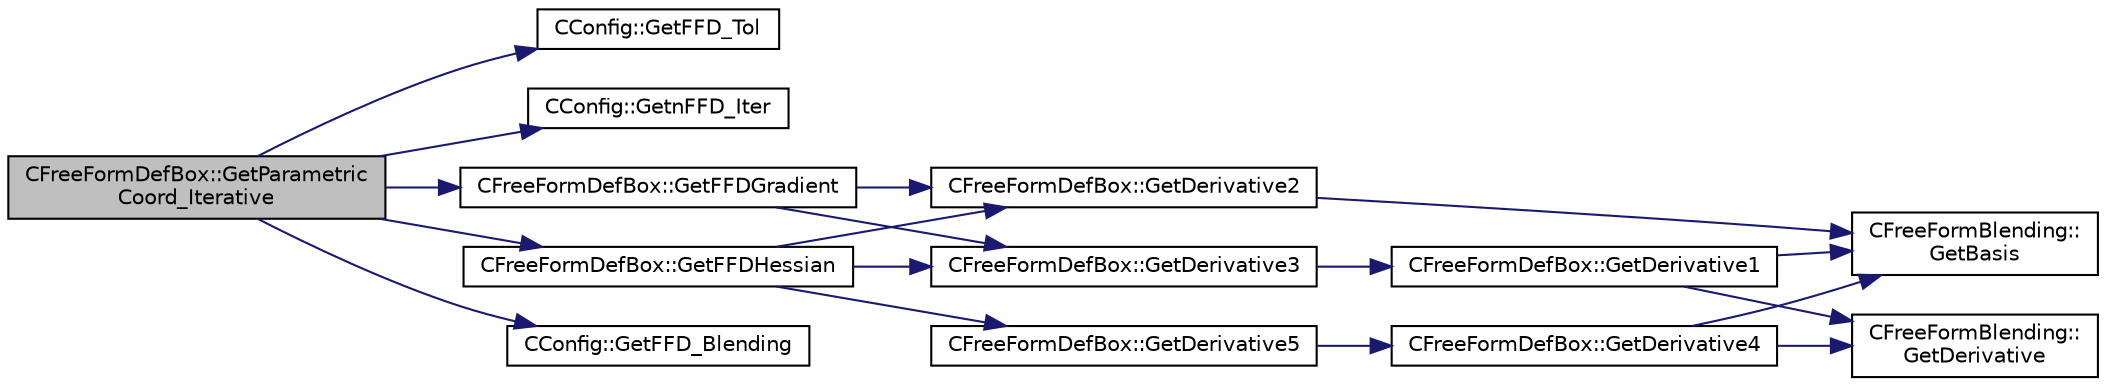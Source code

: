 digraph "CFreeFormDefBox::GetParametricCoord_Iterative"
{
  edge [fontname="Helvetica",fontsize="10",labelfontname="Helvetica",labelfontsize="10"];
  node [fontname="Helvetica",fontsize="10",shape=record];
  rankdir="LR";
  Node506 [label="CFreeFormDefBox::GetParametric\lCoord_Iterative",height=0.2,width=0.4,color="black", fillcolor="grey75", style="filled", fontcolor="black"];
  Node506 -> Node507 [color="midnightblue",fontsize="10",style="solid",fontname="Helvetica"];
  Node507 [label="CConfig::GetFFD_Tol",height=0.2,width=0.4,color="black", fillcolor="white", style="filled",URL="$class_c_config.html#a77f7d4cc52fb43967f5ca2db2995c616",tooltip="Get the tolerance of the point inversion algorithm. "];
  Node506 -> Node508 [color="midnightblue",fontsize="10",style="solid",fontname="Helvetica"];
  Node508 [label="CConfig::GetnFFD_Iter",height=0.2,width=0.4,color="black", fillcolor="white", style="filled",URL="$class_c_config.html#a67a2cdedbaa1d5227251de2b1af94fb5",tooltip="Get the number of iterations to evaluate the parametric coordinates. "];
  Node506 -> Node509 [color="midnightblue",fontsize="10",style="solid",fontname="Helvetica"];
  Node509 [label="CFreeFormDefBox::GetFFDGradient",height=0.2,width=0.4,color="black", fillcolor="white", style="filled",URL="$class_c_free_form_def_box.html#a32ca026873144f96ae0e72b0350dfe18",tooltip="The routine computes the gradient of F(u, v, w) = ||X(u, v, w)-(x, y, z)||^2 evaluated at (u..."];
  Node509 -> Node510 [color="midnightblue",fontsize="10",style="solid",fontname="Helvetica"];
  Node510 [label="CFreeFormDefBox::GetDerivative2",height=0.2,width=0.4,color="black", fillcolor="white", style="filled",URL="$class_c_free_form_def_box.html#addee5362fd8c8988fb919b1d80b2c5f9",tooltip="An auxiliary routine to help us compute the gradient of F(u, v, w) = ||X(u, v, w)-(x, y, z)||^2 = (Sum_ijk^lmn P1_ijk Bi Bj Bk -x)^2+(Sum_ijk^lmn P2_ijk Bi Bj Bk -y)^2+(Sum_ijk^lmn P3_ijk Bi Bj Bk -z)^2 Input: (u, v, w), dim , xyz=(x, y, z), l, m, n E.G.: dim=2 => we use the third coordinate of the control points, and the z-coordinate of xyz (0<=dim<=2) Output: 2* ( (Sum_{i, j, k}^l, m, n P_{ijk}[dim] B_i^l[u] B_j^m[v] B_k^n[w]) - xyz[dim]). "];
  Node510 -> Node511 [color="midnightblue",fontsize="10",style="solid",fontname="Helvetica"];
  Node511 [label="CFreeFormBlending::\lGetBasis",height=0.2,width=0.4,color="black", fillcolor="white", style="filled",URL="$class_c_free_form_blending.html#ac31d71e2b7e31d7c9e377845be61b9c3",tooltip="A pure virtual member. "];
  Node509 -> Node512 [color="midnightblue",fontsize="10",style="solid",fontname="Helvetica"];
  Node512 [label="CFreeFormDefBox::GetDerivative3",height=0.2,width=0.4,color="black", fillcolor="white", style="filled",URL="$class_c_free_form_def_box.html#a5961f75e1dcddea8f42cfd79f3ede13a",tooltip="An auxiliary routine to help us compute the gradient of F(u, v, w) = ||X(u, v, w)-(x, y, z)||^2 = (Sum_ijk^lmn P1_ijk Bi Bj Bk -x)^2+(Sum_ijk^lmn P2_ijk Bi Bj Bk -y)+(Sum_ijk^lmn P3_ijk Bi Bj Bk -z) "];
  Node512 -> Node513 [color="midnightblue",fontsize="10",style="solid",fontname="Helvetica"];
  Node513 [label="CFreeFormDefBox::GetDerivative1",height=0.2,width=0.4,color="black", fillcolor="white", style="filled",URL="$class_c_free_form_def_box.html#aaef410c4157d3f039d097500364779c3",tooltip="An auxiliary routine to help us compute the gradient of F(u, v, w) = ||X(u, v, w)-(x, y, z)||^2 = (Sum_ijk^lmn P1_ijk Bi Bj Bk -x)^2+(Sum_ijk^lmn P2_ijk Bi Bj Bk -y)^2+(Sum_ijk^lmn P3_ijk Bi Bj Bk -z)^2 Input: val_t, val_diff (to identify the index of the Bernstein polynomail we differentiate), the i, j, k , l, m, n E.G.: val_diff=2 => we differentiate w.r.t. w (val_diff=0,1, or 2) Output: d [B_i^l*B_j^m *B_k^n] / d val_diff (val_u, val_v, val_w). "];
  Node513 -> Node514 [color="midnightblue",fontsize="10",style="solid",fontname="Helvetica"];
  Node514 [label="CFreeFormBlending::\lGetDerivative",height=0.2,width=0.4,color="black", fillcolor="white", style="filled",URL="$class_c_free_form_blending.html#ae3882399de59f18384f128cf353def97",tooltip="A pure virtual member. "];
  Node513 -> Node511 [color="midnightblue",fontsize="10",style="solid",fontname="Helvetica"];
  Node506 -> Node515 [color="midnightblue",fontsize="10",style="solid",fontname="Helvetica"];
  Node515 [label="CFreeFormDefBox::GetFFDHessian",height=0.2,width=0.4,color="black", fillcolor="white", style="filled",URL="$class_c_free_form_def_box.html#ae7e30b9f7e4e1d5683fc02c9097cb521",tooltip="The routine that computes the Hessian of F(u, v, w) = ||X(u, v, w)-(x, y, z)||^2 evaluated at (u..."];
  Node515 -> Node512 [color="midnightblue",fontsize="10",style="solid",fontname="Helvetica"];
  Node515 -> Node510 [color="midnightblue",fontsize="10",style="solid",fontname="Helvetica"];
  Node515 -> Node516 [color="midnightblue",fontsize="10",style="solid",fontname="Helvetica"];
  Node516 [label="CFreeFormDefBox::GetDerivative5",height=0.2,width=0.4,color="black", fillcolor="white", style="filled",URL="$class_c_free_form_def_box.html#a74f3d04c16fcbb9ccb3eec420b606748",tooltip="An auxiliary routine to help us compute the Hessian of F(u, v, w) = ||X(u, v, w)-(x, y, z)||^2 = (Sum_ijk^lmn P1_ijk Bi Bj Bk -x)^2+(Sum_ijk^lmn P2_ijk Bi Bj Bk -y)+(Sum_ijk^lmn P3_ijk Bi Bj Bk -z) Input: (u, v, w), dim , diff_this, diff_this_also, xyz=(x, y, z), l, m, n Output: Sum_{i, j, k}^{l, m, n} [two of them with -1, depending on diff_this, diff_this_also=0,1 or 2] P_{ijk}[dim] * (B_i^l[u] B_j^m[v] B_k^n[w])–one of them diffrentiated; which? diff_thiss will tell us ; E.G.: dim=2, diff_this=1 => we use the third coordinate of the control points, and derivate de v-Bersntein polynomial (use m-1 when summing!!). "];
  Node516 -> Node517 [color="midnightblue",fontsize="10",style="solid",fontname="Helvetica"];
  Node517 [label="CFreeFormDefBox::GetDerivative4",height=0.2,width=0.4,color="black", fillcolor="white", style="filled",URL="$class_c_free_form_def_box.html#a073ba60f268882fa2e5746b15080f2bb",tooltip="An auxiliary routine to help us compute the Hessian of F(u, v, w) = ||X(u, v, w)-(x, y, z)||^2 = (Sum_ijk^lmn P1_ijk Bi Bj Bk -x)^2+(Sum_ijk^lmn P2_ijk Bi Bj Bk -y)+(Sum_ijk^lmn P3_ijk Bi Bj Bk -z) Input: val_t, val_diff, val_diff2 (to identify the index of the Bernstein polynomials we differentiate), the i, j, k , l, m, n E.G.: val_diff=1, val_diff2=2 => we differentiate w.r.t. v and w (val_diff=0,1, or 2) E.G.: val_diff=0, val_diff2=0 => we differentiate w.r.t. u two times Output: [d [B_i^l*B_j^m *B_k^n]/d val_diff *d [B_i^l*B_j^m *B_k^n]/d val_diff2] (val_u, val_v, val_w) . "];
  Node517 -> Node514 [color="midnightblue",fontsize="10",style="solid",fontname="Helvetica"];
  Node517 -> Node511 [color="midnightblue",fontsize="10",style="solid",fontname="Helvetica"];
  Node506 -> Node518 [color="midnightblue",fontsize="10",style="solid",fontname="Helvetica"];
  Node518 [label="CConfig::GetFFD_Blending",height=0.2,width=0.4,color="black", fillcolor="white", style="filled",URL="$class_c_config.html#a7440b66030cdeccae255d941534dffcc",tooltip="Get the kind of FFD Blending function. "];
}
